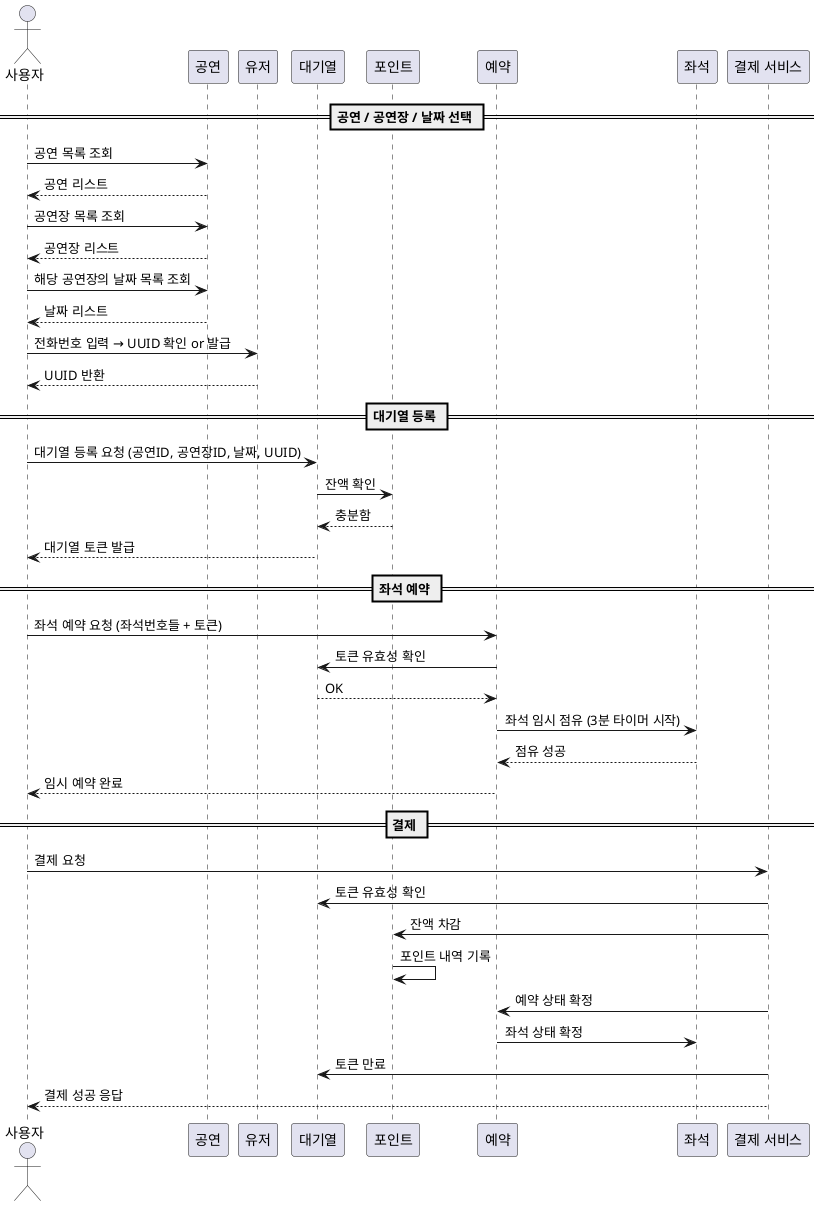 @startuml
actor 사용자
participant "공연" as 공연
participant "유저" as 유저
participant "대기열" as 대기열
participant "포인트" as 포인트
participant "예약" as 예약
participant "좌석" as 락
participant "결제 서비스" as 결제

== 공연 / 공연장 / 날짜 선택 ==
사용자 -> 공연 : 공연 목록 조회
공연 --> 사용자 : 공연 리스트

사용자 -> 공연 : 공연장 목록 조회
공연 --> 사용자 : 공연장 리스트

사용자 -> 공연 : 해당 공연장의 날짜 목록 조회
공연 --> 사용자 : 날짜 리스트

사용자 -> 유저 : 전화번호 입력 → UUID 확인 or 발급
유저 --> 사용자 : UUID 반환

== 대기열 등록 ==
사용자 -> 대기열 : 대기열 등록 요청 (공연ID, 공연장ID, 날짜, UUID)
대기열 -> 포인트 : 잔액 확인
포인트 --> 대기열 : 충분함
대기열 --> 사용자 : 대기열 토큰 발급

== 좌석 예약 ==
사용자 -> 예약 : 좌석 예약 요청 (좌석번호들 + 토큰)
예약 -> 대기열 : 토큰 유효성 확인
대기열 --> 예약 : OK
예약 -> 락 : 좌석 임시 점유 (3분 타이머 시작)
락 --> 예약 : 점유 성공
예약 --> 사용자 : 임시 예약 완료

== 결제 ==
사용자 -> 결제 : 결제 요청
결제 -> 대기열 : 토큰 유효성 확인
결제 -> 포인트 : 잔액 차감
포인트 -> 포인트 : 포인트 내역 기록
결제 -> 예약 : 예약 상태 확정
예약 -> 락 : 좌석 상태 확정
결제 -> 대기열 : 토큰 만료
결제 --> 사용자 : 결제 성공 응답

@enduml